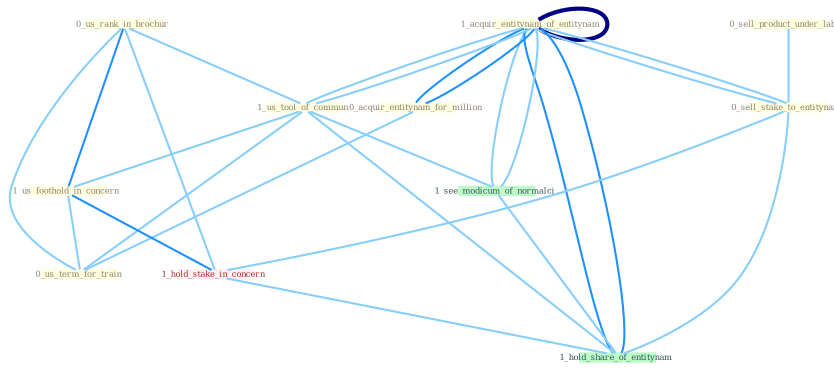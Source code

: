 Graph G{ 
    node
    [shape=polygon,style=filled,width=.5,height=.06,color="#BDFCC9",fixedsize=true,fontsize=4,
    fontcolor="#2f4f4f"];
    {node
    [color="#ffffe0", fontcolor="#8b7d6b"] "1_acquir_entitynam_of_entitynam " "0_us_rank_in_brochur " "0_acquir_entitynam_for_million " "1_us_tool_of_commun " "1_us_foothold_in_concern " "0_us_term_for_train " "0_sell_product_under_label " "0_sell_stake_to_entitynam "}
{node [color="#fff0f5", fontcolor="#b22222"] "1_hold_stake_in_concern "}
edge [color="#B0E2FF"];

	"1_acquir_entitynam_of_entitynam " -- "0_acquir_entitynam_for_million " [w="2", color="#1e90ff" , len=0.8];
	"1_acquir_entitynam_of_entitynam " -- "1_us_tool_of_commun " [w="1", color="#87cefa" ];
	"1_acquir_entitynam_of_entitynam " -- "0_sell_stake_to_entitynam " [w="1", color="#87cefa" ];
	"1_acquir_entitynam_of_entitynam " -- "1_see_modicum_of_normalci " [w="1", color="#87cefa" ];
	"1_acquir_entitynam_of_entitynam " -- "1_acquir_entitynam_of_entitynam " [w="4", style=bold, color="#000080", len=0.4];
	"1_acquir_entitynam_of_entitynam " -- "1_hold_share_of_entitynam " [w="2", color="#1e90ff" , len=0.8];
	"0_us_rank_in_brochur " -- "1_us_tool_of_commun " [w="1", color="#87cefa" ];
	"0_us_rank_in_brochur " -- "1_us_foothold_in_concern " [w="2", color="#1e90ff" , len=0.8];
	"0_us_rank_in_brochur " -- "0_us_term_for_train " [w="1", color="#87cefa" ];
	"0_us_rank_in_brochur " -- "1_hold_stake_in_concern " [w="1", color="#87cefa" ];
	"0_acquir_entitynam_for_million " -- "0_us_term_for_train " [w="1", color="#87cefa" ];
	"0_acquir_entitynam_for_million " -- "1_acquir_entitynam_of_entitynam " [w="2", color="#1e90ff" , len=0.8];
	"1_us_tool_of_commun " -- "1_us_foothold_in_concern " [w="1", color="#87cefa" ];
	"1_us_tool_of_commun " -- "0_us_term_for_train " [w="1", color="#87cefa" ];
	"1_us_tool_of_commun " -- "1_see_modicum_of_normalci " [w="1", color="#87cefa" ];
	"1_us_tool_of_commun " -- "1_acquir_entitynam_of_entitynam " [w="1", color="#87cefa" ];
	"1_us_tool_of_commun " -- "1_hold_share_of_entitynam " [w="1", color="#87cefa" ];
	"1_us_foothold_in_concern " -- "0_us_term_for_train " [w="1", color="#87cefa" ];
	"1_us_foothold_in_concern " -- "1_hold_stake_in_concern " [w="2", color="#1e90ff" , len=0.8];
	"0_sell_product_under_label " -- "0_sell_stake_to_entitynam " [w="1", color="#87cefa" ];
	"0_sell_stake_to_entitynam " -- "1_hold_stake_in_concern " [w="1", color="#87cefa" ];
	"0_sell_stake_to_entitynam " -- "1_acquir_entitynam_of_entitynam " [w="1", color="#87cefa" ];
	"0_sell_stake_to_entitynam " -- "1_hold_share_of_entitynam " [w="1", color="#87cefa" ];
	"1_hold_stake_in_concern " -- "1_hold_share_of_entitynam " [w="1", color="#87cefa" ];
	"1_see_modicum_of_normalci " -- "1_acquir_entitynam_of_entitynam " [w="1", color="#87cefa" ];
	"1_see_modicum_of_normalci " -- "1_hold_share_of_entitynam " [w="1", color="#87cefa" ];
	"1_acquir_entitynam_of_entitynam " -- "1_hold_share_of_entitynam " [w="2", color="#1e90ff" , len=0.8];
}